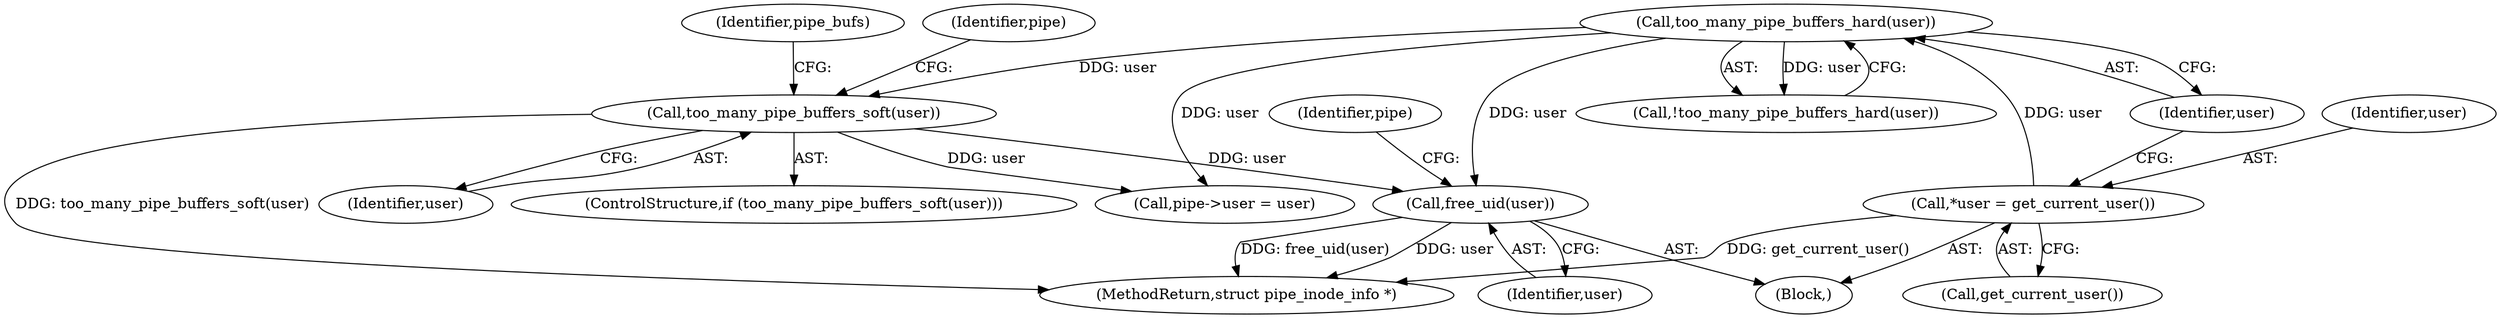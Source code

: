 digraph "0_linux_759c01142a5d0f364a462346168a56de28a80f52@API" {
"1000182" [label="(Call,free_uid(user))"];
"1000127" [label="(Call,too_many_pipe_buffers_soft(user))"];
"1000123" [label="(Call,too_many_pipe_buffers_hard(user))"];
"1000118" [label="(Call,*user = get_current_user())"];
"1000127" [label="(Call,too_many_pipe_buffers_soft(user))"];
"1000123" [label="(Call,too_many_pipe_buffers_hard(user))"];
"1000130" [label="(Identifier,pipe_bufs)"];
"1000120" [label="(Call,get_current_user())"];
"1000126" [label="(ControlStructure,if (too_many_pipe_buffers_soft(user)))"];
"1000122" [label="(Call,!too_many_pipe_buffers_hard(user))"];
"1000185" [label="(Identifier,pipe)"];
"1000119" [label="(Identifier,user)"];
"1000166" [label="(Call,pipe->user = user)"];
"1000128" [label="(Identifier,user)"];
"1000124" [label="(Identifier,user)"];
"1000118" [label="(Call,*user = get_current_user())"];
"1000183" [label="(Identifier,user)"];
"1000188" [label="(MethodReturn,struct pipe_inode_info *)"];
"1000112" [label="(Block,)"];
"1000134" [label="(Identifier,pipe)"];
"1000182" [label="(Call,free_uid(user))"];
"1000182" -> "1000112"  [label="AST: "];
"1000182" -> "1000183"  [label="CFG: "];
"1000183" -> "1000182"  [label="AST: "];
"1000185" -> "1000182"  [label="CFG: "];
"1000182" -> "1000188"  [label="DDG: free_uid(user)"];
"1000182" -> "1000188"  [label="DDG: user"];
"1000127" -> "1000182"  [label="DDG: user"];
"1000123" -> "1000182"  [label="DDG: user"];
"1000127" -> "1000126"  [label="AST: "];
"1000127" -> "1000128"  [label="CFG: "];
"1000128" -> "1000127"  [label="AST: "];
"1000130" -> "1000127"  [label="CFG: "];
"1000134" -> "1000127"  [label="CFG: "];
"1000127" -> "1000188"  [label="DDG: too_many_pipe_buffers_soft(user)"];
"1000123" -> "1000127"  [label="DDG: user"];
"1000127" -> "1000166"  [label="DDG: user"];
"1000123" -> "1000122"  [label="AST: "];
"1000123" -> "1000124"  [label="CFG: "];
"1000124" -> "1000123"  [label="AST: "];
"1000122" -> "1000123"  [label="CFG: "];
"1000123" -> "1000122"  [label="DDG: user"];
"1000118" -> "1000123"  [label="DDG: user"];
"1000123" -> "1000166"  [label="DDG: user"];
"1000118" -> "1000112"  [label="AST: "];
"1000118" -> "1000120"  [label="CFG: "];
"1000119" -> "1000118"  [label="AST: "];
"1000120" -> "1000118"  [label="AST: "];
"1000124" -> "1000118"  [label="CFG: "];
"1000118" -> "1000188"  [label="DDG: get_current_user()"];
}
